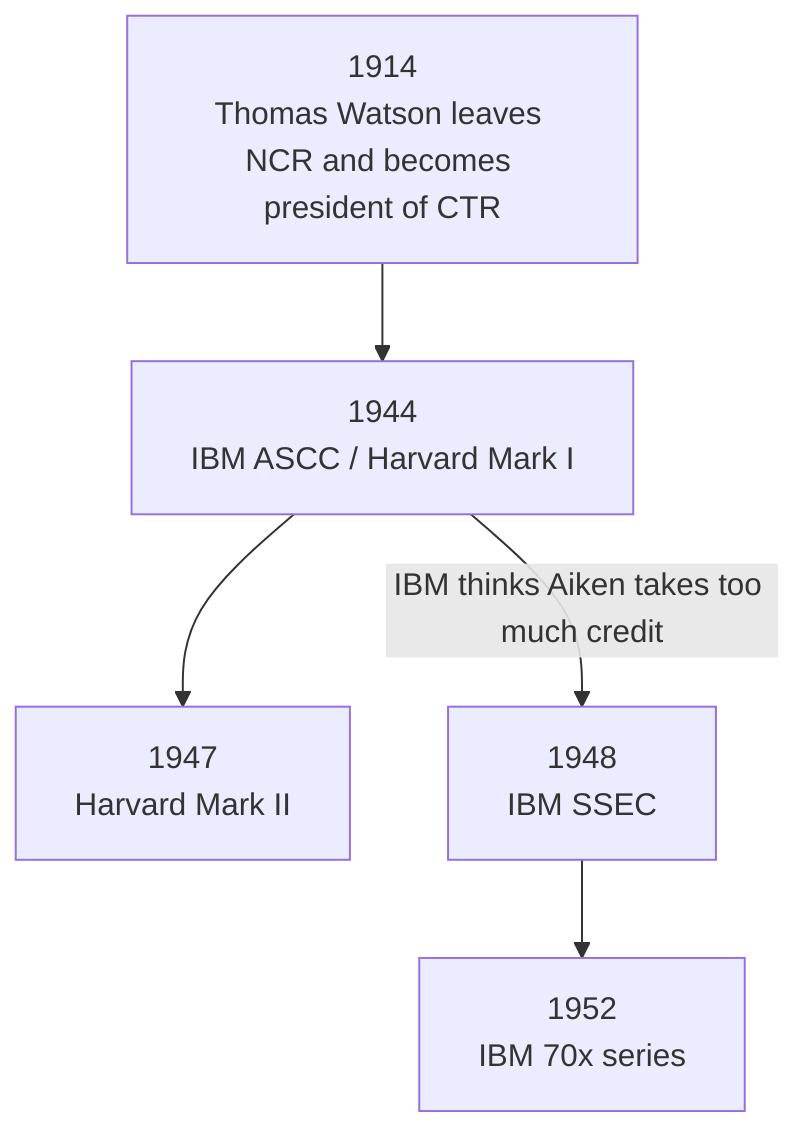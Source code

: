 graph TD
AA[1914<br/>Thomas Watson leaves NCR and becomes president of CTR]
AA --> A
A[1944<br/>IBM ASCC / Harvard Mark I]
B[1947<br/>Harvard Mark II]
C[1948<br/>IBM SSEC]
A --> B
A -->|IBM thinks Aiken takes too much credit|C
C --> D
D[1952<br/>IBM 70x series]